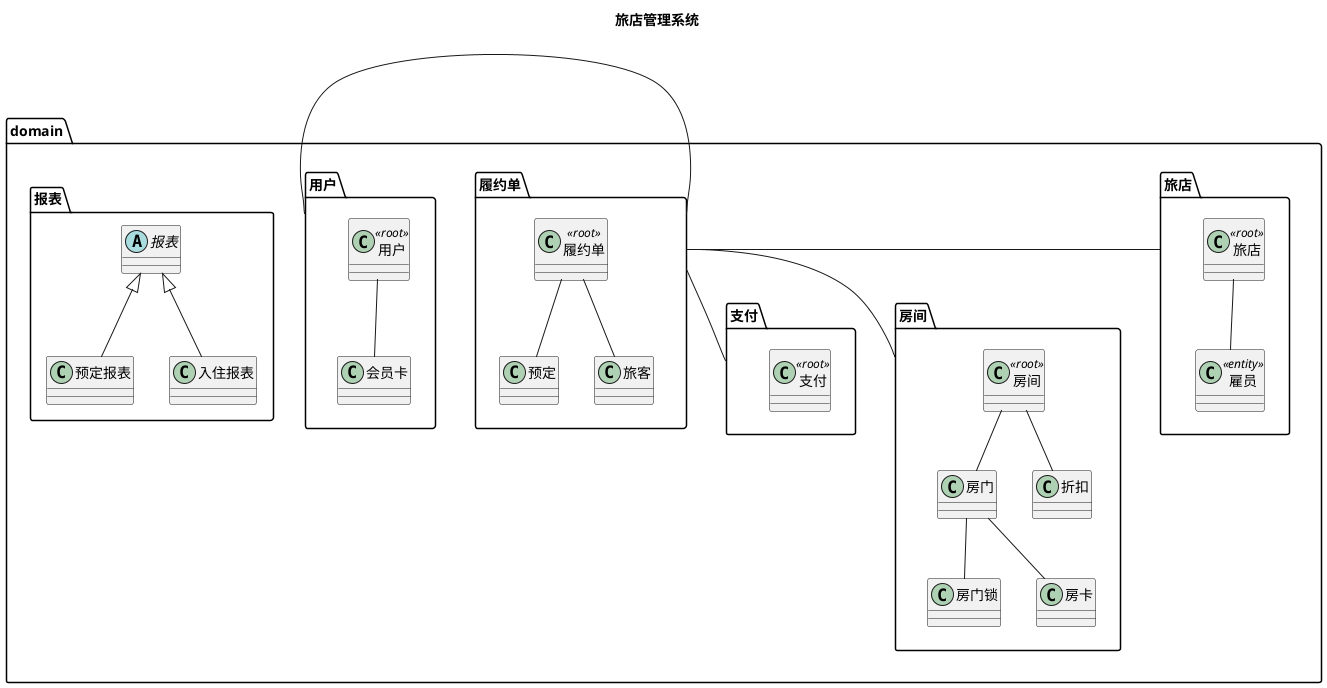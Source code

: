 @startuml
'https://plantuml.com/zh/class-diagram
page 1x2
title 旅店管理系统

namespace domain.旅店 {
    class 旅店 <<root>> {}
    class 雇员 <<entity>> {}
    旅店 -- 雇员
}

namespace domain.履约单 {
    class 履约单 <<root>> {}
    履约单 -- 预定
    履约单 -- 旅客
    class 预定 {}
    class 旅客 {}
}


namespace domain.支付 {
    class 支付 <<root>> {}
}

namespace domain.房间 {
    class 房间 <<root>> {}
    class 房门 {}
    class 房门锁 {}
    房间 -- 房门
    房门 -- 房卡
    房门 -- 房门锁
    房间 -- 折扣
    class 折扣 {}
}

namespace domain.用户 {
    class 用户 <<root>> {}

    class 会员卡 {}

    用户 -- 会员卡
}


domain.履约单 -- domain.房间
domain.履约单 -- domain.支付
domain.旅店 - domain.履约单
domain.用户 - domain.履约单


namespace domain.报表 {
    abstract 报表 {}

    class 预定报表 extends 报表 {}

    class 入住报表 extends 报表 {}
}
@enduml